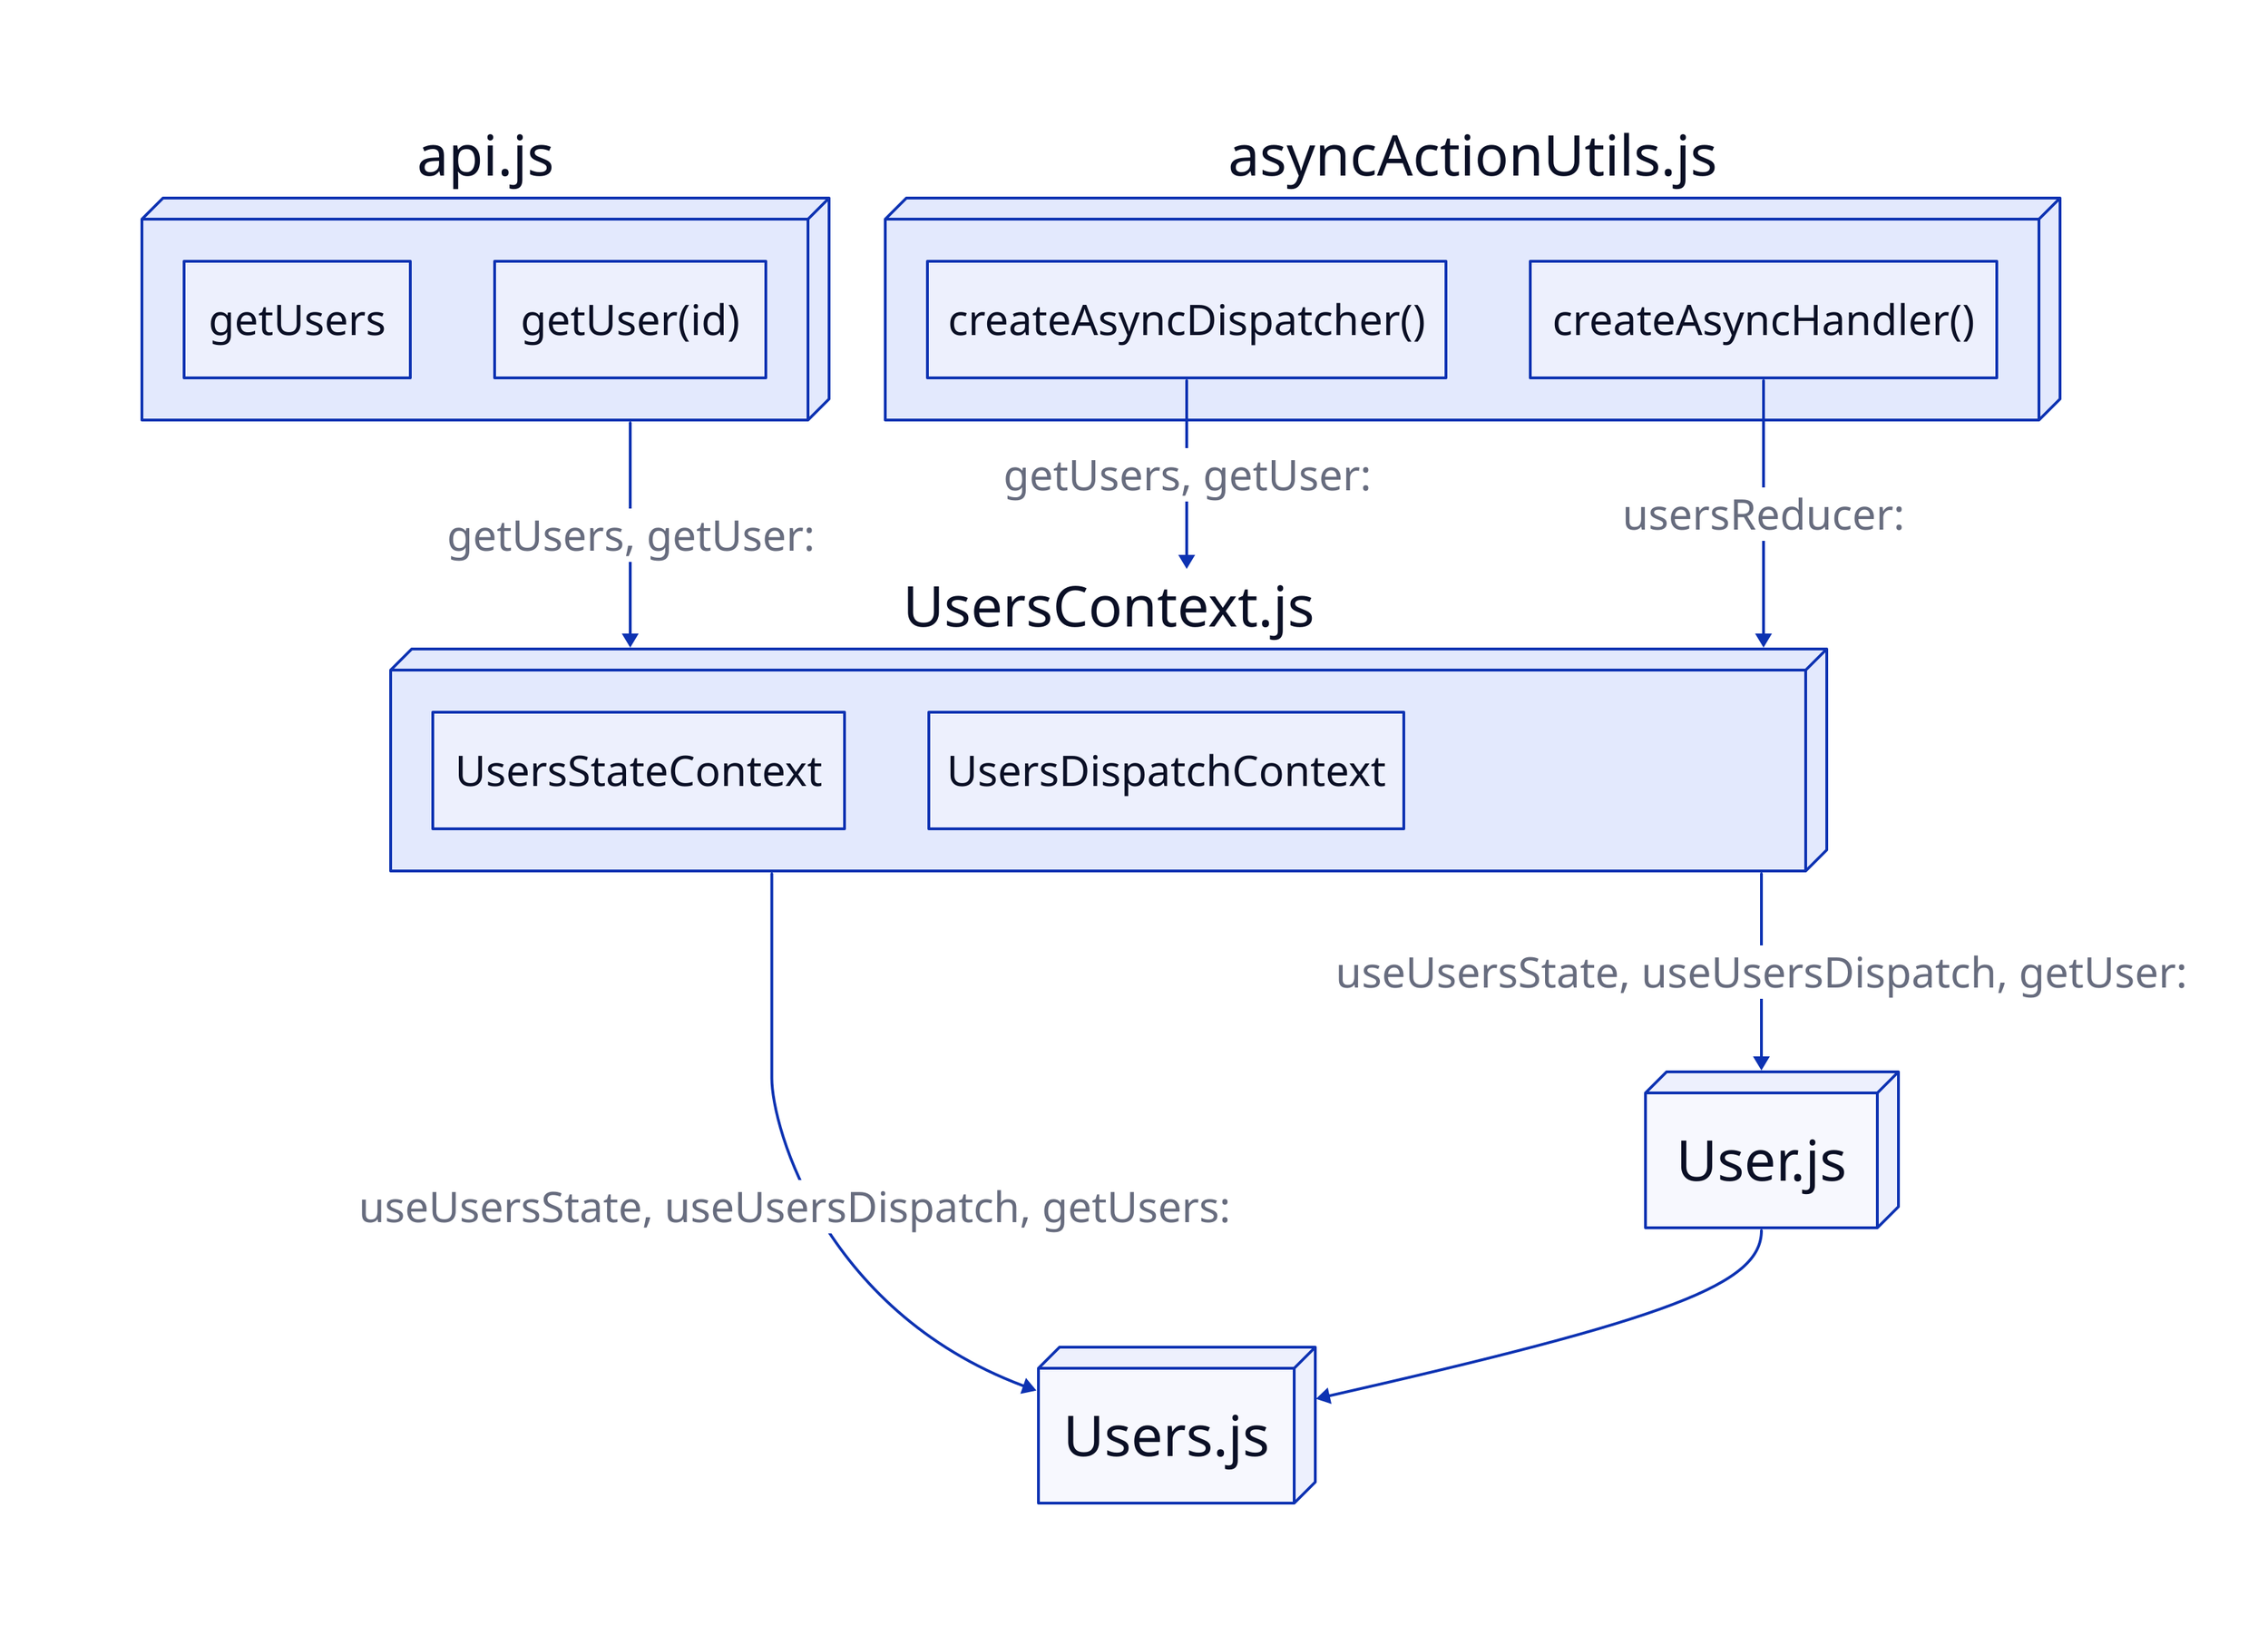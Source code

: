 # Settings
direction: down

# Item Declaration
api: api.js {
  style: {
    3d: true
    font-size: 40
    bold: true
  }
}
context: UsersContext.js {
  style: {
    font-size: 40
    bold: true
  }
}
asyncAction: asyncActionUtils.js {
  style: {
    3d: true
    font-size: 40
    bold: true
  }
}
users: Users.js {
  style: {
    3d: true
    font-size: 40
    bold: true
  }
}
user: User.js {
  style: {
    3d: true
    font-size: 40
    bold: true
  }
}

context.style.3d: true

api.getUsers: {
  style: {
    font-size: 30
  }
}
api.getUser(id): {
  style: {
    font-size: 30
  }
}

context.UsersStateContext: {
  style: {
    font-size: 30
  }
}
context.UsersDispatchContext: {
  style: {
    font-size: 30
  }
}

asyncAction.createAsyncHandler(): {
  style: {
    font-size: 30
  }
}
asyncAction.createAsyncDispatcher(): {
  style: {
    font-size: 30
  }
}

# Connection 
api -> context: getUsers, getUser: {
  style: {
    font-size: 30
  }
}
asyncAction.createAsyncDispatcher() -> context: getUsers, getUser: {
  style: {
    font-size: 30
  }
}
asyncAction.createAsyncHandler() -> context: usersReducer: {
  style: {
    font-size: 30
  }
}
context -> user: useUsersState, useUsersDispatch, getUser: {
  style: {
    font-size: 30
  }
}
context -> users: useUsersState, useUsersDispatch, getUsers: {
  style: {
    font-size: 30
  }
}
user -> users